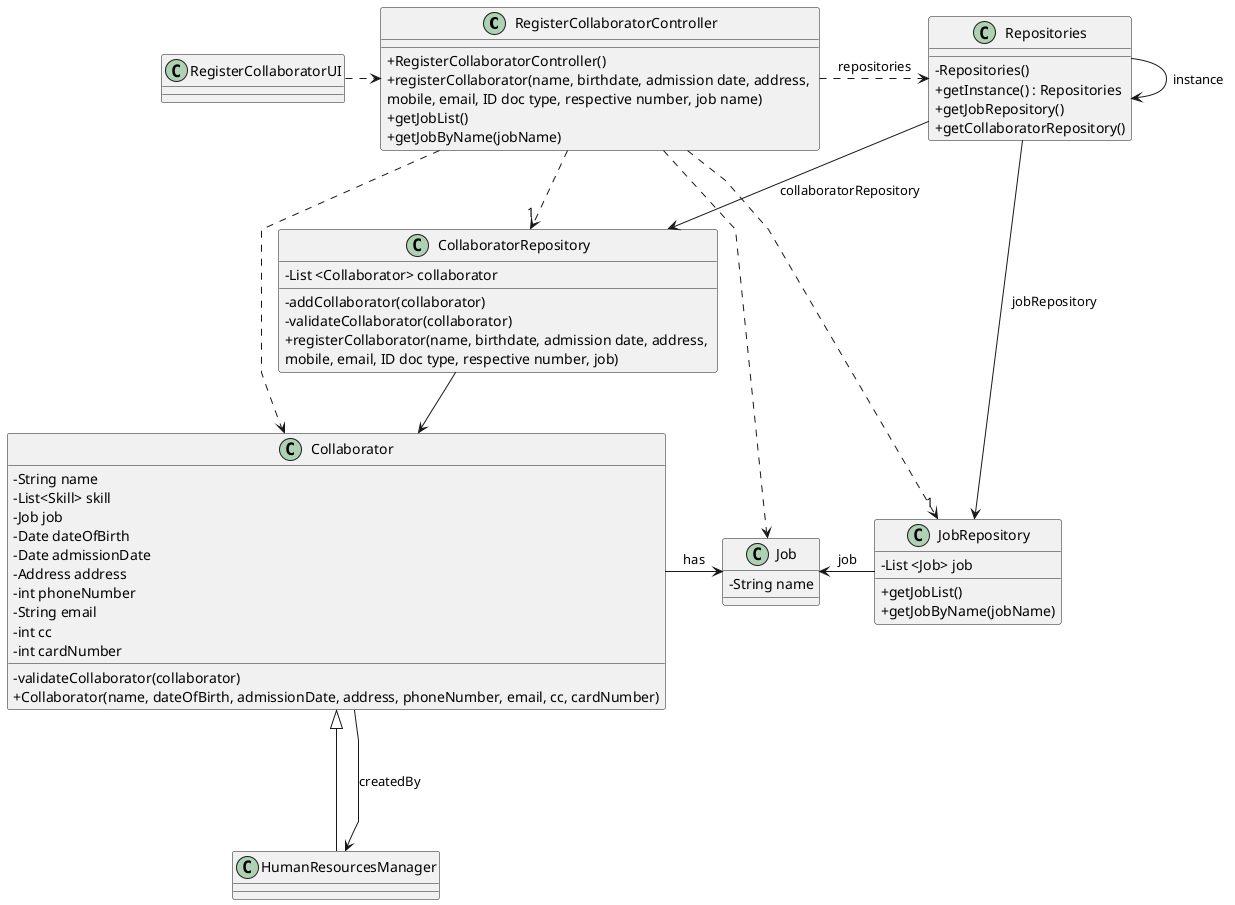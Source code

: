 @startuml
'skinparam monochrome true
skinparam packageStyle rectangle
skinparam shadowing false
skinparam linetype polyline
'skinparam linetype orto

skinparam classAttributeIconSize 0

'left to right direction


class RegisterCollaboratorController {

    + RegisterCollaboratorController()
    + registerCollaborator(name, birthdate, admission date, address, \nmobile, email, ID doc type, respective number, job name)
    + getJobList()
    + getJobByName(jobName)
}

class RegisterCollaboratorUI {
}

class Collaborator {
    -String name
    -List<Skill> skill
    -Job job
    -Date dateOfBirth
    -Date admissionDate
    -Address address
    -int phoneNumber
    -String email
    -int cc
    -int cardNumber

    - validateCollaborator(collaborator)
    + Collaborator(name, dateOfBirth, admissionDate, address, phoneNumber, email, cc, cardNumber)
}

class HumanResourcesManager {
}

class Repositories {

    - Repositories()
    + getInstance() : Repositories
    + getJobRepository()
    + getCollaboratorRepository()
}

class JobRepository {
    - List <Job> job

    + getJobList()
    + getJobByName(jobName)
}

class CollaboratorRepository {
    - List <Collaborator> collaborator

    - addCollaborator(collaborator)
    - validateCollaborator(collaborator)
    + registerCollaborator(name, birthdate, admission date, address, \nmobile, email, ID doc type, respective number, job)
}

class Job {
    -String name
}

Collaborator  <|---  HumanResourcesManager
Collaborator  -> Job : has

HumanResourcesManager <--  Collaborator: createdBy

RegisterCollaboratorController .> Repositories : repositories
RegisterCollaboratorController ..> "1" JobRepository
RegisterCollaboratorController ..> "1" CollaboratorRepository
RegisterCollaboratorController ..> Collaborator
RegisterCollaboratorController ..> Job

RegisterCollaboratorUI .> RegisterCollaboratorController

Repositories -> Repositories : instance
Repositories -> JobRepository : jobRepository
Repositories --> CollaboratorRepository : collaboratorRepository

CollaboratorRepository --> Collaborator

Job <- JobRepository : job

@enduml
